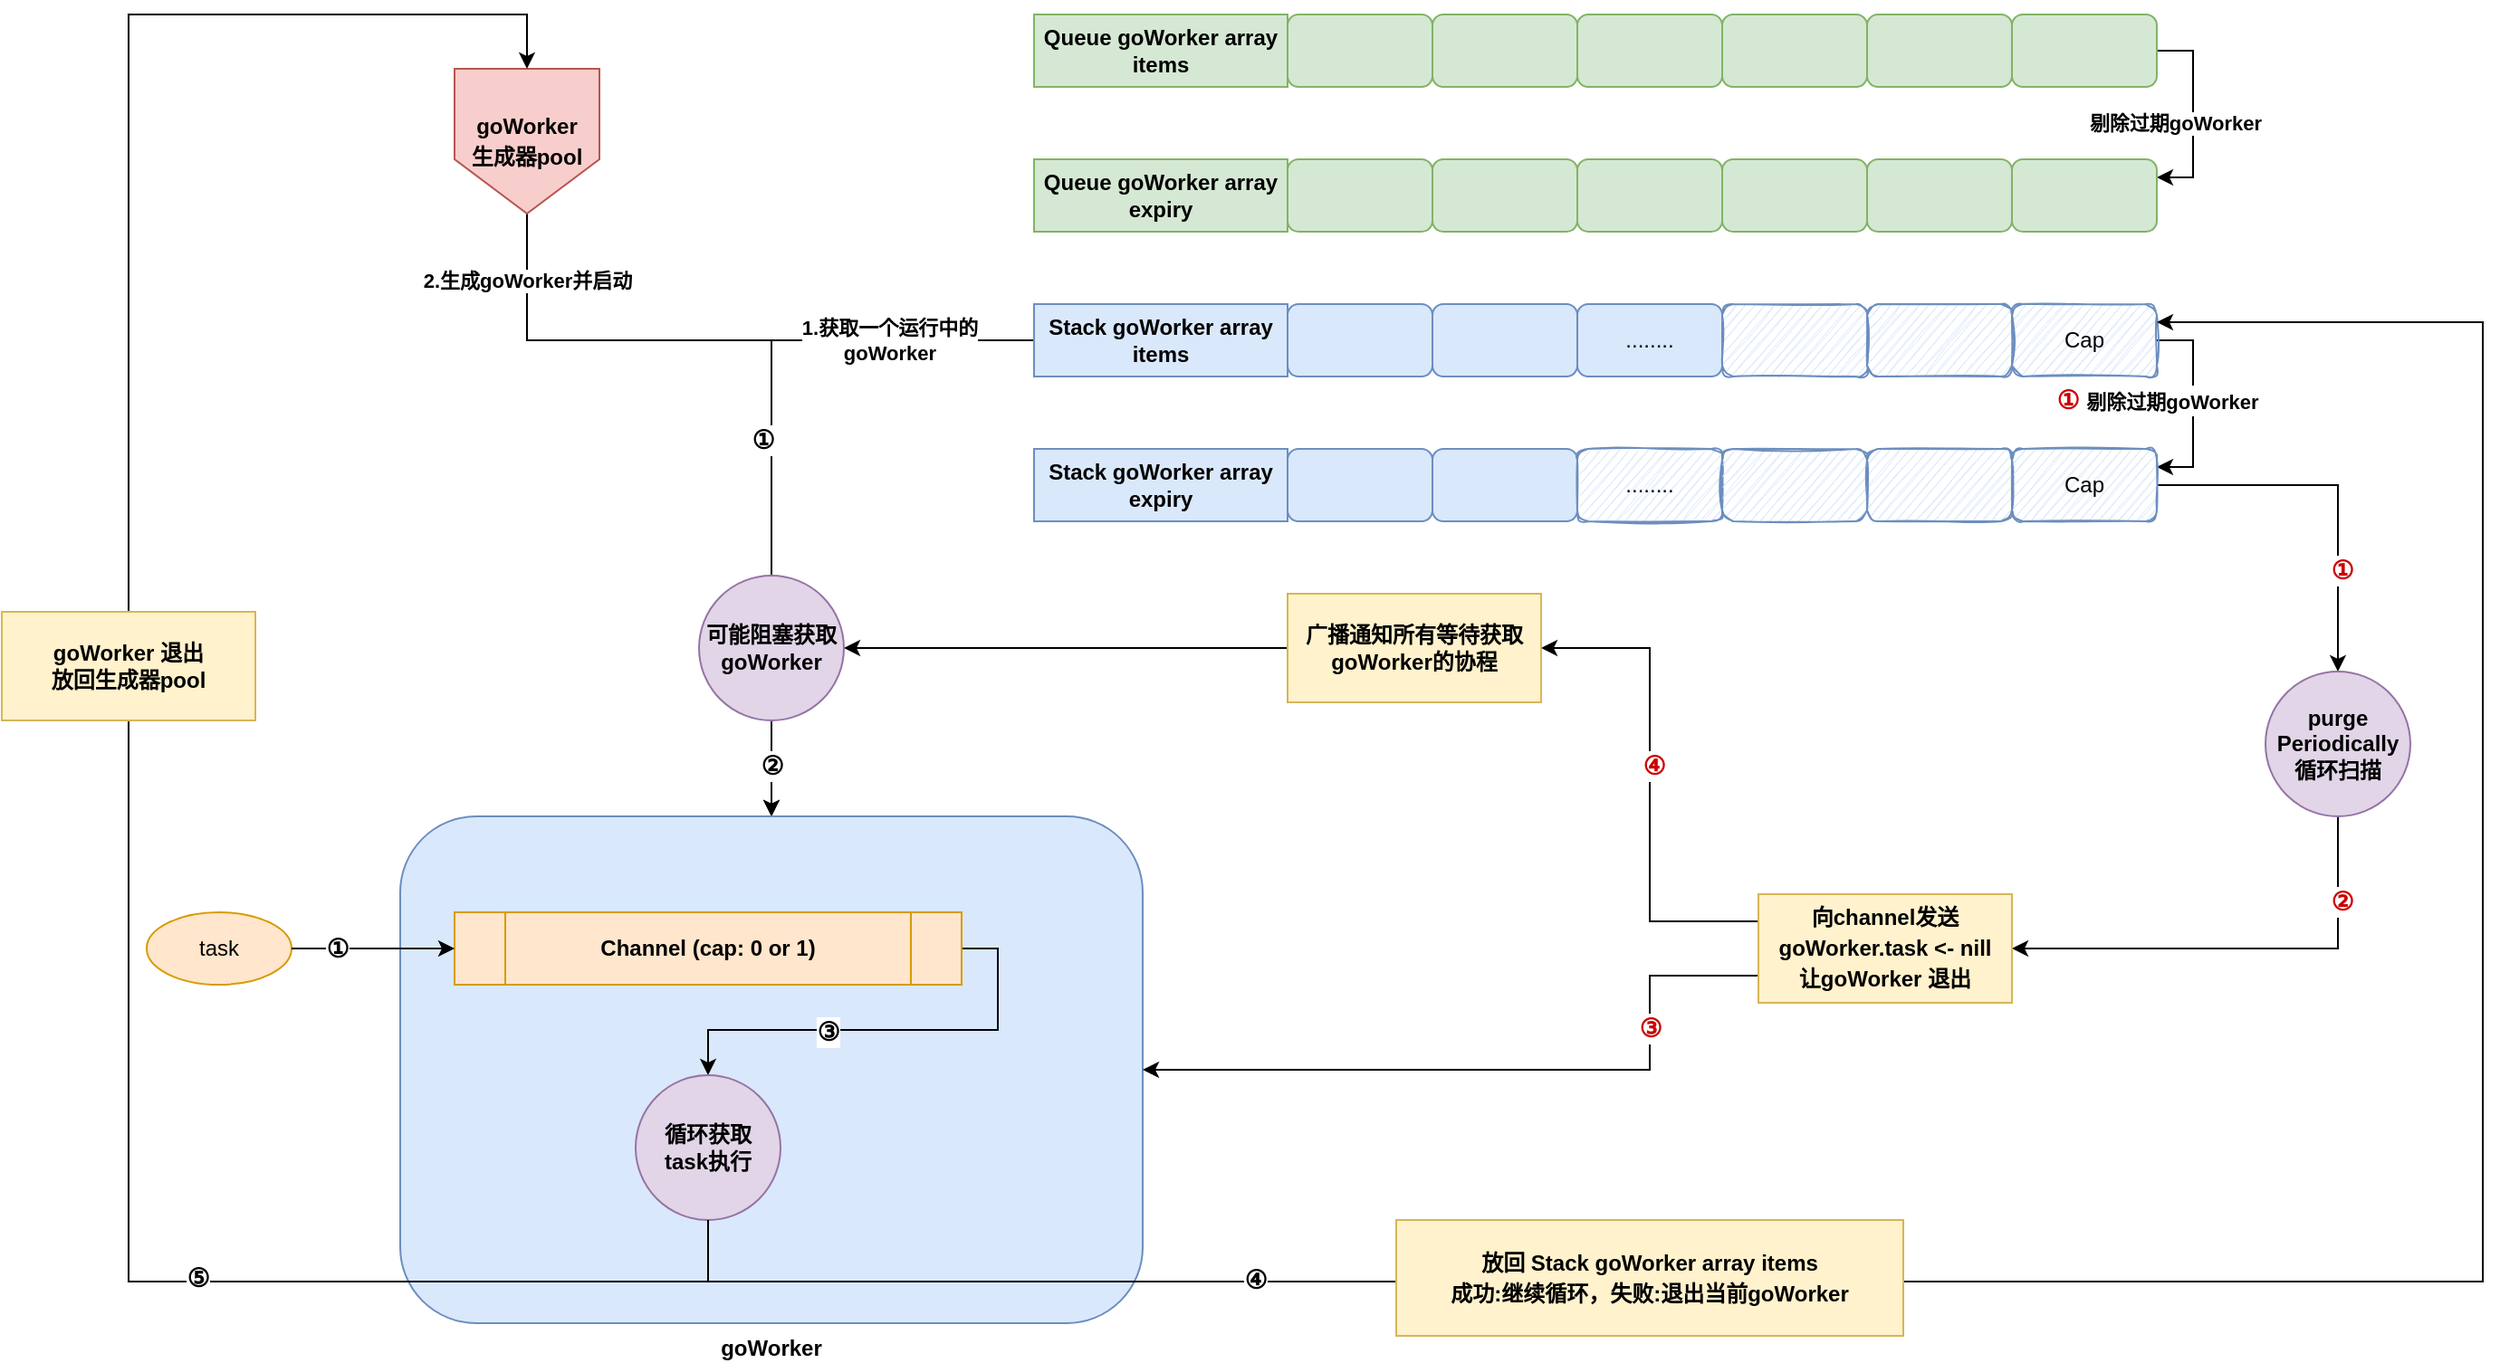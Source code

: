 <mxfile version="14.6.13" type="device"><diagram id="KnUrbjmLnTWPg-hpwINO" name="第 1 页"><mxGraphModel dx="2595" dy="860" grid="1" gridSize="10" guides="1" tooltips="1" connect="1" arrows="1" fold="1" page="1" pageScale="1" pageWidth="1169" pageHeight="827" math="0" shadow="0"><root><mxCell id="0"/><mxCell id="1" parent="0"/><mxCell id="gUePtsVFWBuLM6fPC0iw-3" value="" style="rounded=1;whiteSpace=wrap;html=1;fillColor=#dae8fc;strokeColor=#6c8ebf;spacing=2;" vertex="1" parent="1"><mxGeometry x="220" y="640" width="80" height="40" as="geometry"/></mxCell><mxCell id="gUePtsVFWBuLM6fPC0iw-4" value="" style="rounded=1;whiteSpace=wrap;html=1;fillColor=#dae8fc;strokeColor=#6c8ebf;spacing=2;" vertex="1" parent="1"><mxGeometry x="300" y="640" width="80" height="40" as="geometry"/></mxCell><mxCell id="gUePtsVFWBuLM6fPC0iw-5" value="........" style="rounded=1;whiteSpace=wrap;html=1;fillColor=#dae8fc;strokeColor=#6c8ebf;spacing=2;" vertex="1" parent="1"><mxGeometry x="380" y="640" width="80" height="40" as="geometry"/></mxCell><mxCell id="gUePtsVFWBuLM6fPC0iw-8" value="" style="rounded=1;whiteSpace=wrap;html=1;fillColor=#dae8fc;strokeColor=#6c8ebf;spacing=2;shadow=0;sketch=1;" vertex="1" parent="1"><mxGeometry x="460" y="640" width="80" height="40" as="geometry"/></mxCell><mxCell id="gUePtsVFWBuLM6fPC0iw-9" value="" style="rounded=1;whiteSpace=wrap;html=1;fillColor=#dae8fc;strokeColor=#6c8ebf;spacing=2;shadow=0;sketch=1;" vertex="1" parent="1"><mxGeometry x="540" y="640" width="80" height="40" as="geometry"/></mxCell><mxCell id="gUePtsVFWBuLM6fPC0iw-54" style="edgeStyle=orthogonalEdgeStyle;rounded=0;orthogonalLoop=1;jettySize=auto;html=1;exitX=1;exitY=0.5;exitDx=0;exitDy=0;entryX=1;entryY=0.25;entryDx=0;entryDy=0;spacing=2;" edge="1" parent="1" source="gUePtsVFWBuLM6fPC0iw-10" target="gUePtsVFWBuLM6fPC0iw-23"><mxGeometry relative="1" as="geometry"/></mxCell><mxCell id="gUePtsVFWBuLM6fPC0iw-75" value="&lt;b&gt;&lt;font style=&quot;font-size: 14px&quot;&gt;&lt;font color=&quot;#cc0000&quot;&gt;①&lt;/font&gt;&amp;nbsp;&lt;/font&gt;&lt;/b&gt;&lt;b&gt;剔除过期goWorker&lt;/b&gt;" style="edgeLabel;html=1;align=center;verticalAlign=middle;resizable=0;points=[];spacing=2;" vertex="1" connectable="0" parent="gUePtsVFWBuLM6fPC0iw-54"><mxGeometry x="-0.036" relative="1" as="geometry"><mxPoint x="-20" as="offset"/></mxGeometry></mxCell><mxCell id="gUePtsVFWBuLM6fPC0iw-10" value="Cap" style="rounded=1;whiteSpace=wrap;html=1;fillColor=#dae8fc;strokeColor=#6c8ebf;spacing=2;shadow=0;sketch=1;" vertex="1" parent="1"><mxGeometry x="620" y="640" width="80" height="40" as="geometry"/></mxCell><mxCell id="gUePtsVFWBuLM6fPC0iw-61" style="edgeStyle=orthogonalEdgeStyle;rounded=0;orthogonalLoop=1;jettySize=auto;html=1;exitX=0;exitY=0.5;exitDx=0;exitDy=0;entryX=0.5;entryY=0;entryDx=0;entryDy=0;spacing=2;" edge="1" parent="1" source="gUePtsVFWBuLM6fPC0iw-13" target="gUePtsVFWBuLM6fPC0iw-65"><mxGeometry relative="1" as="geometry"><mxPoint y="560" as="sourcePoint"/><mxPoint x="-60" y="827" as="targetPoint"/></mxGeometry></mxCell><mxCell id="gUePtsVFWBuLM6fPC0iw-69" value="&lt;b&gt;1.获取一个运行中的&lt;br&gt;goWorker&lt;/b&gt;" style="edgeLabel;html=1;align=center;verticalAlign=middle;resizable=0;points=[];spacing=2;" vertex="1" connectable="0" parent="gUePtsVFWBuLM6fPC0iw-61"><mxGeometry x="-0.269" y="-1" relative="1" as="geometry"><mxPoint x="66" y="-4" as="offset"/></mxGeometry></mxCell><mxCell id="gUePtsVFWBuLM6fPC0iw-13" value="&lt;span&gt;Stack goWorker array items&lt;/span&gt;" style="rounded=0;whiteSpace=wrap;html=1;fillColor=#dae8fc;strokeColor=#6c8ebf;fontStyle=1;spacing=2;" vertex="1" parent="1"><mxGeometry x="80" y="640" width="140" height="40" as="geometry"/></mxCell><mxCell id="gUePtsVFWBuLM6fPC0iw-16" value="" style="rounded=1;whiteSpace=wrap;html=1;fillColor=#dae8fc;strokeColor=#6c8ebf;spacing=2;" vertex="1" parent="1"><mxGeometry x="220" y="720" width="80" height="40" as="geometry"/></mxCell><mxCell id="gUePtsVFWBuLM6fPC0iw-17" value="" style="rounded=1;whiteSpace=wrap;html=1;fillColor=#dae8fc;strokeColor=#6c8ebf;spacing=2;" vertex="1" parent="1"><mxGeometry x="300" y="720" width="80" height="40" as="geometry"/></mxCell><mxCell id="gUePtsVFWBuLM6fPC0iw-18" value="&lt;span&gt;........&lt;/span&gt;" style="rounded=1;whiteSpace=wrap;html=1;fillColor=#dae8fc;strokeColor=#6c8ebf;spacing=2;sketch=1;" vertex="1" parent="1"><mxGeometry x="380" y="720" width="80" height="40" as="geometry"/></mxCell><mxCell id="gUePtsVFWBuLM6fPC0iw-21" value="" style="rounded=1;whiteSpace=wrap;html=1;fillColor=#dae8fc;strokeColor=#6c8ebf;spacing=2;sketch=1;" vertex="1" parent="1"><mxGeometry x="460" y="720" width="80" height="40" as="geometry"/></mxCell><mxCell id="gUePtsVFWBuLM6fPC0iw-22" value="" style="rounded=1;whiteSpace=wrap;html=1;fillColor=#dae8fc;strokeColor=#6c8ebf;spacing=2;sketch=1;" vertex="1" parent="1"><mxGeometry x="540" y="720" width="80" height="40" as="geometry"/></mxCell><mxCell id="gUePtsVFWBuLM6fPC0iw-47" style="edgeStyle=orthogonalEdgeStyle;rounded=0;orthogonalLoop=1;jettySize=auto;html=1;exitX=1;exitY=0.5;exitDx=0;exitDy=0;entryX=0.5;entryY=0;entryDx=0;entryDy=0;spacing=2;" edge="1" parent="1" source="gUePtsVFWBuLM6fPC0iw-23" target="gUePtsVFWBuLM6fPC0iw-45"><mxGeometry relative="1" as="geometry"/></mxCell><mxCell id="gUePtsVFWBuLM6fPC0iw-104" value="&lt;b style=&quot;color: rgb(0 , 0 , 0) ; font-size: 11px&quot;&gt;&lt;font style=&quot;font-size: 14px&quot;&gt;&lt;font color=&quot;#cc0000&quot;&gt;①&lt;/font&gt;&lt;/font&gt;&lt;/b&gt;" style="edgeLabel;html=1;align=center;verticalAlign=middle;resizable=0;points=[];fontSize=14;fontColor=#CC0000;" vertex="1" connectable="0" parent="gUePtsVFWBuLM6fPC0iw-47"><mxGeometry x="0.448" y="2" relative="1" as="geometry"><mxPoint as="offset"/></mxGeometry></mxCell><mxCell id="gUePtsVFWBuLM6fPC0iw-23" value="Cap" style="rounded=1;whiteSpace=wrap;html=1;fillColor=#dae8fc;strokeColor=#6c8ebf;spacing=2;sketch=1;" vertex="1" parent="1"><mxGeometry x="620" y="720" width="80" height="40" as="geometry"/></mxCell><mxCell id="gUePtsVFWBuLM6fPC0iw-24" value="Stack goWorker array&lt;br&gt;expiry" style="rounded=0;whiteSpace=wrap;html=1;fillColor=#dae8fc;strokeColor=#6c8ebf;fontStyle=1;spacing=2;" vertex="1" parent="1"><mxGeometry x="80" y="720" width="140" height="40" as="geometry"/></mxCell><mxCell id="gUePtsVFWBuLM6fPC0iw-27" value="" style="rounded=1;whiteSpace=wrap;html=1;fillColor=#d5e8d4;strokeColor=#82b366;spacing=2;" vertex="1" parent="1"><mxGeometry x="220" y="480" width="80" height="40" as="geometry"/></mxCell><mxCell id="gUePtsVFWBuLM6fPC0iw-28" value="" style="rounded=1;whiteSpace=wrap;html=1;fillColor=#d5e8d4;strokeColor=#82b366;spacing=2;" vertex="1" parent="1"><mxGeometry x="300" y="480" width="80" height="40" as="geometry"/></mxCell><mxCell id="gUePtsVFWBuLM6fPC0iw-29" value="" style="rounded=1;whiteSpace=wrap;html=1;fillColor=#d5e8d4;strokeColor=#82b366;spacing=2;" vertex="1" parent="1"><mxGeometry x="380" y="480" width="80" height="40" as="geometry"/></mxCell><mxCell id="gUePtsVFWBuLM6fPC0iw-32" value="" style="rounded=1;whiteSpace=wrap;html=1;fillColor=#d5e8d4;strokeColor=#82b366;spacing=2;" vertex="1" parent="1"><mxGeometry x="460" y="480" width="80" height="40" as="geometry"/></mxCell><mxCell id="gUePtsVFWBuLM6fPC0iw-33" value="" style="rounded=1;whiteSpace=wrap;html=1;fillColor=#d5e8d4;strokeColor=#82b366;spacing=2;" vertex="1" parent="1"><mxGeometry x="540" y="480" width="80" height="40" as="geometry"/></mxCell><mxCell id="gUePtsVFWBuLM6fPC0iw-55" style="edgeStyle=orthogonalEdgeStyle;rounded=0;orthogonalLoop=1;jettySize=auto;html=1;exitX=1;exitY=0.5;exitDx=0;exitDy=0;entryX=1;entryY=0.25;entryDx=0;entryDy=0;spacing=2;" edge="1" parent="1" source="gUePtsVFWBuLM6fPC0iw-34" target="gUePtsVFWBuLM6fPC0iw-43"><mxGeometry relative="1" as="geometry"/></mxCell><mxCell id="gUePtsVFWBuLM6fPC0iw-34" value="" style="rounded=1;whiteSpace=wrap;html=1;fillColor=#d5e8d4;strokeColor=#82b366;spacing=2;" vertex="1" parent="1"><mxGeometry x="620" y="480" width="80" height="40" as="geometry"/></mxCell><mxCell id="gUePtsVFWBuLM6fPC0iw-35" value="&lt;span&gt;Queue goWorker array&lt;br&gt;&lt;/span&gt;items&lt;span&gt;&lt;br&gt;&lt;/span&gt;" style="rounded=0;whiteSpace=wrap;html=1;fillColor=#d5e8d4;strokeColor=#82b366;fontStyle=1;spacing=2;" vertex="1" parent="1"><mxGeometry x="80" y="480" width="140" height="40" as="geometry"/></mxCell><mxCell id="gUePtsVFWBuLM6fPC0iw-36" value="" style="rounded=1;whiteSpace=wrap;html=1;fillColor=#d5e8d4;strokeColor=#82b366;spacing=2;" vertex="1" parent="1"><mxGeometry x="220" y="560" width="80" height="40" as="geometry"/></mxCell><mxCell id="gUePtsVFWBuLM6fPC0iw-37" value="" style="rounded=1;whiteSpace=wrap;html=1;fillColor=#d5e8d4;strokeColor=#82b366;spacing=2;" vertex="1" parent="1"><mxGeometry x="300" y="560" width="80" height="40" as="geometry"/></mxCell><mxCell id="gUePtsVFWBuLM6fPC0iw-38" value="" style="rounded=1;whiteSpace=wrap;html=1;fillColor=#d5e8d4;strokeColor=#82b366;spacing=2;" vertex="1" parent="1"><mxGeometry x="380" y="560" width="80" height="40" as="geometry"/></mxCell><mxCell id="gUePtsVFWBuLM6fPC0iw-41" value="" style="rounded=1;whiteSpace=wrap;html=1;fillColor=#d5e8d4;strokeColor=#82b366;spacing=2;" vertex="1" parent="1"><mxGeometry x="460" y="560" width="80" height="40" as="geometry"/></mxCell><mxCell id="gUePtsVFWBuLM6fPC0iw-42" value="" style="rounded=1;whiteSpace=wrap;html=1;fillColor=#d5e8d4;strokeColor=#82b366;spacing=2;" vertex="1" parent="1"><mxGeometry x="540" y="560" width="80" height="40" as="geometry"/></mxCell><mxCell id="gUePtsVFWBuLM6fPC0iw-43" value="" style="rounded=1;whiteSpace=wrap;html=1;fillColor=#d5e8d4;strokeColor=#82b366;spacing=2;" vertex="1" parent="1"><mxGeometry x="620" y="560" width="80" height="40" as="geometry"/></mxCell><mxCell id="gUePtsVFWBuLM6fPC0iw-44" value="Queue goWorker array expiry" style="rounded=0;whiteSpace=wrap;html=1;fillColor=#d5e8d4;strokeColor=#82b366;fontStyle=1;spacing=2;" vertex="1" parent="1"><mxGeometry x="80" y="560" width="140" height="40" as="geometry"/></mxCell><mxCell id="gUePtsVFWBuLM6fPC0iw-76" style="edgeStyle=orthogonalEdgeStyle;rounded=0;orthogonalLoop=1;jettySize=auto;html=1;exitX=0.5;exitY=1;exitDx=0;exitDy=0;entryX=1;entryY=0.5;entryDx=0;entryDy=0;spacing=2;" edge="1" parent="1" source="gUePtsVFWBuLM6fPC0iw-45" target="gUePtsVFWBuLM6fPC0iw-77"><mxGeometry relative="1" as="geometry"/></mxCell><mxCell id="gUePtsVFWBuLM6fPC0iw-100" value="&lt;b&gt;&lt;font style=&quot;font-size: 14px&quot; color=&quot;#cc0000&quot;&gt;②&lt;/font&gt;&lt;/b&gt;" style="edgeLabel;html=1;align=center;verticalAlign=middle;resizable=0;points=[];" vertex="1" connectable="0" parent="gUePtsVFWBuLM6fPC0iw-76"><mxGeometry x="-0.628" y="2" relative="1" as="geometry"><mxPoint as="offset"/></mxGeometry></mxCell><mxCell id="gUePtsVFWBuLM6fPC0iw-82" style="edgeStyle=orthogonalEdgeStyle;rounded=0;orthogonalLoop=1;jettySize=auto;html=1;exitX=0;exitY=0.5;exitDx=0;exitDy=0;entryX=1;entryY=0.5;entryDx=0;entryDy=0;startArrow=none;" edge="1" parent="1" source="gUePtsVFWBuLM6fPC0iw-83" target="gUePtsVFWBuLM6fPC0iw-81"><mxGeometry relative="1" as="geometry"><Array as="points"/></mxGeometry></mxCell><mxCell id="gUePtsVFWBuLM6fPC0iw-45" value="purge&lt;br&gt;Periodically&lt;br&gt;循环扫描" style="ellipse;whiteSpace=wrap;html=1;aspect=fixed;fontStyle=1;spacing=2;fillColor=#e1d5e7;strokeColor=#9673a6;" vertex="1" parent="1"><mxGeometry x="760" y="843" width="80" height="80" as="geometry"/></mxCell><mxCell id="gUePtsVFWBuLM6fPC0iw-63" style="edgeStyle=orthogonalEdgeStyle;rounded=0;orthogonalLoop=1;jettySize=auto;html=1;exitX=0.5;exitY=1;exitDx=0;exitDy=0;entryX=0.5;entryY=0;entryDx=0;entryDy=0;spacing=2;" edge="1" parent="1" source="gUePtsVFWBuLM6fPC0iw-53" target="gUePtsVFWBuLM6fPC0iw-65"><mxGeometry relative="1" as="geometry"><mxPoint x="-60" y="827" as="targetPoint"/><Array as="points"><mxPoint x="-200" y="660"/><mxPoint x="-65" y="660"/></Array></mxGeometry></mxCell><mxCell id="gUePtsVFWBuLM6fPC0iw-68" value="&lt;b&gt;2.生成goWorker并启动&lt;/b&gt;" style="edgeLabel;html=1;align=center;verticalAlign=middle;resizable=0;points=[];spacing=2;" vertex="1" connectable="0" parent="gUePtsVFWBuLM6fPC0iw-63"><mxGeometry x="0.392" y="-1" relative="1" as="geometry"><mxPoint x="-134" y="-154" as="offset"/></mxGeometry></mxCell><mxCell id="gUePtsVFWBuLM6fPC0iw-96" value="&lt;b&gt;&lt;font style=&quot;font-size: 14px&quot;&gt;②&lt;/font&gt;&lt;/b&gt;" style="edgeLabel;html=1;align=center;verticalAlign=middle;resizable=0;points=[];" vertex="1" connectable="0" parent="gUePtsVFWBuLM6fPC0iw-63"><mxGeometry x="0.878" relative="1" as="geometry"><mxPoint as="offset"/></mxGeometry></mxCell><mxCell id="gUePtsVFWBuLM6fPC0iw-103" value="&lt;b style=&quot;color: rgb(0 , 0 , 0) ; font-size: 11px&quot;&gt;&lt;font style=&quot;font-size: 14px&quot;&gt;①&lt;/font&gt;&lt;/b&gt;" style="edgeLabel;html=1;align=center;verticalAlign=middle;resizable=0;points=[];fontSize=14;fontColor=#CC0000;" vertex="1" connectable="0" parent="gUePtsVFWBuLM6fPC0iw-63"><mxGeometry x="0.035" y="2" relative="1" as="geometry"><mxPoint x="-7" y="18" as="offset"/></mxGeometry></mxCell><mxCell id="gUePtsVFWBuLM6fPC0iw-53" value="&lt;b style=&quot;line-height: 140%&quot;&gt;goWorker&lt;br&gt;生成器pool&lt;br&gt;&lt;/b&gt;" style="shape=offPageConnector;whiteSpace=wrap;html=1;spacing=2;fillColor=#f8cecc;strokeColor=#b85450;" vertex="1" parent="1"><mxGeometry x="-240" y="510" width="80" height="80" as="geometry"/></mxCell><mxCell id="gUePtsVFWBuLM6fPC0iw-64" value="task" style="ellipse;whiteSpace=wrap;html=1;spacing=2;fillColor=#ffe6cc;strokeColor=#d79b00;" vertex="1" parent="1"><mxGeometry x="-410" y="976" width="80" height="40" as="geometry"/></mxCell><mxCell id="gUePtsVFWBuLM6fPC0iw-65" value="&lt;b&gt;goWorker&lt;/b&gt;" style="rounded=1;whiteSpace=wrap;html=1;fillColor=#dae8fc;strokeColor=#6c8ebf;labelPosition=center;verticalLabelPosition=bottom;align=center;verticalAlign=top;spacing=2;" vertex="1" parent="1"><mxGeometry x="-270" y="923" width="410" height="280" as="geometry"/></mxCell><mxCell id="gUePtsVFWBuLM6fPC0iw-72" style="edgeStyle=orthogonalEdgeStyle;rounded=0;orthogonalLoop=1;jettySize=auto;html=1;exitX=1;exitY=0.5;exitDx=0;exitDy=0;spacing=2;" edge="1" parent="1" source="gUePtsVFWBuLM6fPC0iw-67" target="gUePtsVFWBuLM6fPC0iw-71"><mxGeometry relative="1" as="geometry"/></mxCell><mxCell id="gUePtsVFWBuLM6fPC0iw-97" value="&lt;b&gt;&lt;font style=&quot;font-size: 14px&quot;&gt;③&lt;/font&gt;&lt;/b&gt;" style="edgeLabel;html=1;align=center;verticalAlign=middle;resizable=0;points=[];" vertex="1" connectable="0" parent="gUePtsVFWBuLM6fPC0iw-72"><mxGeometry x="0.272" y="1" relative="1" as="geometry"><mxPoint as="offset"/></mxGeometry></mxCell><mxCell id="gUePtsVFWBuLM6fPC0iw-67" value="&lt;b&gt;Channel (cap: 0 or 1)&lt;/b&gt;" style="shape=process;whiteSpace=wrap;html=1;backgroundOutline=1;spacing=2;fillColor=#ffe6cc;strokeColor=#d79b00;" vertex="1" parent="1"><mxGeometry x="-240" y="976" width="280" height="40" as="geometry"/></mxCell><mxCell id="gUePtsVFWBuLM6fPC0iw-70" style="edgeStyle=orthogonalEdgeStyle;rounded=0;orthogonalLoop=1;jettySize=auto;html=1;exitX=1;exitY=0.5;exitDx=0;exitDy=0;spacing=2;" edge="1" parent="1" source="gUePtsVFWBuLM6fPC0iw-64" target="gUePtsVFWBuLM6fPC0iw-67"><mxGeometry relative="1" as="geometry"/></mxCell><mxCell id="gUePtsVFWBuLM6fPC0iw-95" value="&lt;b&gt;&lt;font style=&quot;font-size: 14px&quot;&gt;①&lt;/font&gt;&lt;/b&gt;" style="edgeLabel;html=1;align=center;verticalAlign=middle;resizable=0;points=[];" vertex="1" connectable="0" parent="gUePtsVFWBuLM6fPC0iw-70"><mxGeometry x="-0.15" y="2" relative="1" as="geometry"><mxPoint x="-14" y="2" as="offset"/></mxGeometry></mxCell><mxCell id="gUePtsVFWBuLM6fPC0iw-73" style="edgeStyle=orthogonalEdgeStyle;rounded=0;orthogonalLoop=1;jettySize=auto;html=1;exitX=0.5;exitY=1;exitDx=0;exitDy=0;entryX=1;entryY=0.25;entryDx=0;entryDy=0;spacing=2;" edge="1" parent="1" source="gUePtsVFWBuLM6fPC0iw-71" target="gUePtsVFWBuLM6fPC0iw-10"><mxGeometry relative="1" as="geometry"><mxPoint x="760" y="670" as="targetPoint"/><Array as="points"><mxPoint x="-100" y="1180"/><mxPoint x="880" y="1180"/><mxPoint x="880" y="650"/></Array></mxGeometry></mxCell><mxCell id="gUePtsVFWBuLM6fPC0iw-98" value="④" style="edgeLabel;html=1;align=center;verticalAlign=middle;resizable=0;points=[];fontStyle=1;fontSize=14;" vertex="1" connectable="0" parent="gUePtsVFWBuLM6fPC0iw-73"><mxGeometry x="-0.61" y="1" relative="1" as="geometry"><mxPoint as="offset"/></mxGeometry></mxCell><mxCell id="gUePtsVFWBuLM6fPC0iw-91" style="edgeStyle=orthogonalEdgeStyle;rounded=0;orthogonalLoop=1;jettySize=auto;html=1;exitX=0.5;exitY=1;exitDx=0;exitDy=0;entryX=0.5;entryY=0;entryDx=0;entryDy=0;startArrow=none;" edge="1" parent="1" source="gUePtsVFWBuLM6fPC0iw-92" target="gUePtsVFWBuLM6fPC0iw-53"><mxGeometry relative="1" as="geometry"><Array as="points"><mxPoint x="-420" y="480"/><mxPoint x="-200" y="480"/></Array></mxGeometry></mxCell><mxCell id="gUePtsVFWBuLM6fPC0iw-71" value="循环获取&lt;br&gt;task执行" style="ellipse;whiteSpace=wrap;html=1;aspect=fixed;fontStyle=1;spacing=2;fillColor=#e1d5e7;strokeColor=#9673a6;" vertex="1" parent="1"><mxGeometry x="-140" y="1066" width="80" height="80" as="geometry"/></mxCell><mxCell id="gUePtsVFWBuLM6fPC0iw-74" value="&lt;b style=&quot;line-height: 140%&quot;&gt;放回&amp;nbsp;Stack goWorker array items&lt;br&gt;成功:继续循环，失败:退出当前goWorker&lt;br&gt;&lt;/b&gt;" style="rounded=0;whiteSpace=wrap;html=1;spacing=2;fillColor=#fff2cc;strokeColor=#d6b656;" vertex="1" parent="1"><mxGeometry x="280" y="1146" width="280" height="64" as="geometry"/></mxCell><mxCell id="gUePtsVFWBuLM6fPC0iw-87" style="edgeStyle=orthogonalEdgeStyle;rounded=0;orthogonalLoop=1;jettySize=auto;html=1;exitX=0;exitY=0.25;exitDx=0;exitDy=0;entryX=1;entryY=0.5;entryDx=0;entryDy=0;" edge="1" parent="1" source="gUePtsVFWBuLM6fPC0iw-77" target="gUePtsVFWBuLM6fPC0iw-83"><mxGeometry relative="1" as="geometry"/></mxCell><mxCell id="gUePtsVFWBuLM6fPC0iw-102" value="&lt;font style=&quot;font-size: 14px&quot;&gt;&lt;b&gt;④&lt;/b&gt;&lt;/font&gt;" style="edgeLabel;html=1;align=center;verticalAlign=middle;resizable=0;points=[];fontColor=#CC0000;" vertex="1" connectable="0" parent="gUePtsVFWBuLM6fPC0iw-87"><mxGeometry x="0.077" y="-2" relative="1" as="geometry"><mxPoint as="offset"/></mxGeometry></mxCell><mxCell id="gUePtsVFWBuLM6fPC0iw-88" style="edgeStyle=orthogonalEdgeStyle;rounded=0;orthogonalLoop=1;jettySize=auto;html=1;exitX=0;exitY=0.75;exitDx=0;exitDy=0;entryX=1;entryY=0.5;entryDx=0;entryDy=0;" edge="1" parent="1" source="gUePtsVFWBuLM6fPC0iw-77" target="gUePtsVFWBuLM6fPC0iw-65"><mxGeometry relative="1" as="geometry"><Array as="points"><mxPoint x="420" y="1011"/><mxPoint x="420" y="1063"/></Array></mxGeometry></mxCell><mxCell id="gUePtsVFWBuLM6fPC0iw-101" value="&lt;b&gt;&lt;font style=&quot;font-size: 14px&quot;&gt;③&lt;/font&gt;&lt;/b&gt;" style="edgeLabel;html=1;align=center;verticalAlign=middle;resizable=0;points=[];fontColor=#CC0000;" vertex="1" connectable="0" parent="gUePtsVFWBuLM6fPC0iw-88"><mxGeometry x="-0.571" y="2" relative="1" as="geometry"><mxPoint x="-2" y="5" as="offset"/></mxGeometry></mxCell><mxCell id="gUePtsVFWBuLM6fPC0iw-77" value="&lt;b style=&quot;line-height: 140%&quot;&gt;向channel发送&lt;br&gt;goWorker.task &amp;lt;- nill&lt;br&gt;让goWorker 退出&lt;/b&gt;" style="rounded=0;whiteSpace=wrap;html=1;spacing=2;fillColor=#fff2cc;strokeColor=#d6b656;" vertex="1" parent="1"><mxGeometry x="480" y="966" width="140" height="60" as="geometry"/></mxCell><mxCell id="gUePtsVFWBuLM6fPC0iw-81" value="可能阻塞获取&lt;br&gt;goWorker" style="ellipse;whiteSpace=wrap;html=1;aspect=fixed;fontStyle=1;spacing=2;fillColor=#e1d5e7;strokeColor=#9673a6;" vertex="1" parent="1"><mxGeometry x="-105" y="790" width="80" height="80" as="geometry"/></mxCell><mxCell id="gUePtsVFWBuLM6fPC0iw-83" value="&lt;b&gt;广播通知所有等待获取&lt;br&gt;goWorker的协程&lt;br&gt;&lt;/b&gt;" style="rounded=0;whiteSpace=wrap;html=1;spacing=2;fillColor=#fff2cc;strokeColor=#d6b656;" vertex="1" parent="1"><mxGeometry x="220" y="800" width="140" height="60" as="geometry"/></mxCell><mxCell id="gUePtsVFWBuLM6fPC0iw-89" value="&lt;b&gt;剔除过期goWorker&lt;/b&gt;" style="edgeLabel;html=1;align=center;verticalAlign=middle;resizable=0;points=[];spacing=2;" vertex="1" connectable="0" parent="1"><mxGeometry x="710" y="540" as="geometry"/></mxCell><mxCell id="gUePtsVFWBuLM6fPC0iw-94" value="" style="edgeStyle=orthogonalEdgeStyle;rounded=0;orthogonalLoop=1;jettySize=auto;html=1;exitX=0.5;exitY=1;exitDx=0;exitDy=0;entryX=0.5;entryY=0;entryDx=0;entryDy=0;endArrow=none;" edge="1" parent="1" source="gUePtsVFWBuLM6fPC0iw-71" target="gUePtsVFWBuLM6fPC0iw-92"><mxGeometry relative="1" as="geometry"><mxPoint x="-100" y="1146" as="sourcePoint"/><mxPoint x="-200" y="520" as="targetPoint"/><Array as="points"><mxPoint x="-100" y="1180"/><mxPoint x="-420" y="1180"/><mxPoint x="-420" y="500"/></Array></mxGeometry></mxCell><mxCell id="gUePtsVFWBuLM6fPC0iw-99" value="⑤" style="edgeLabel;html=1;align=center;verticalAlign=middle;resizable=0;points=[];fontStyle=1;fontSize=14;" vertex="1" connectable="0" parent="gUePtsVFWBuLM6fPC0iw-94"><mxGeometry x="-0.53" y="-2" relative="1" as="geometry"><mxPoint as="offset"/></mxGeometry></mxCell><mxCell id="gUePtsVFWBuLM6fPC0iw-92" value="&lt;b&gt;goWorker 退出&lt;br&gt;放回生成器pool&lt;br&gt;&lt;/b&gt;" style="rounded=0;whiteSpace=wrap;html=1;spacing=2;fillColor=#fff2cc;strokeColor=#d6b656;" vertex="1" parent="1"><mxGeometry x="-490" y="810" width="140" height="60" as="geometry"/></mxCell></root></mxGraphModel></diagram></mxfile>